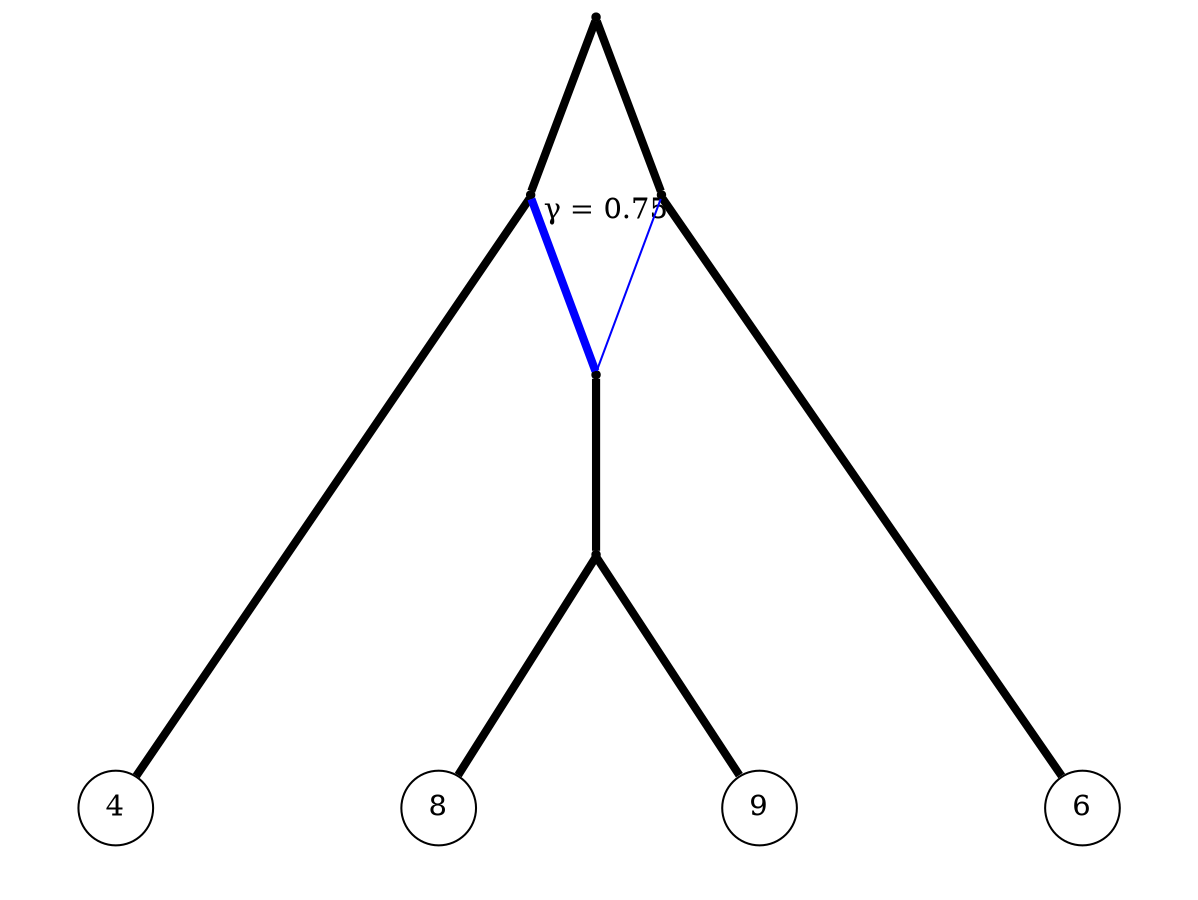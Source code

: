 Graph { 
labelloc=b 
    ratio="fill"; 
    size="8,6"; 
    node [shape = point] 
    rank=max 1 
     subgraph    { 4 , 6 , 8 , 9 } 
    4 [label=4] [shape = circle] [height = 0.1] 
    6 [label=6] [shape = circle] [height = 0.1] 
    8 [label=8] [shape = circle] [height = 0.1] 
    9 [label=9] [shape = circle] [height = 0.1] 
 
     1 -- 2 [penwidth=4]; 
     1 -- 3 [penwidth=4]; 
     2 -- 4 [penwidth=4]; 
     2 -- 5 [color=blue] [penwidth=4] [taillabel=" &gamma; = 0.75"] [labeldistance = 3.5] [labelangle=60.0]; 
     3 -- 5 [color=blue] [penwidth=1]; 
     3 -- 6 [penwidth=4]; 
     5 -- 7 [penwidth=4]; 
     7 -- 8 [penwidth=4]; 
     7 -- 9 [penwidth=4]; 
}